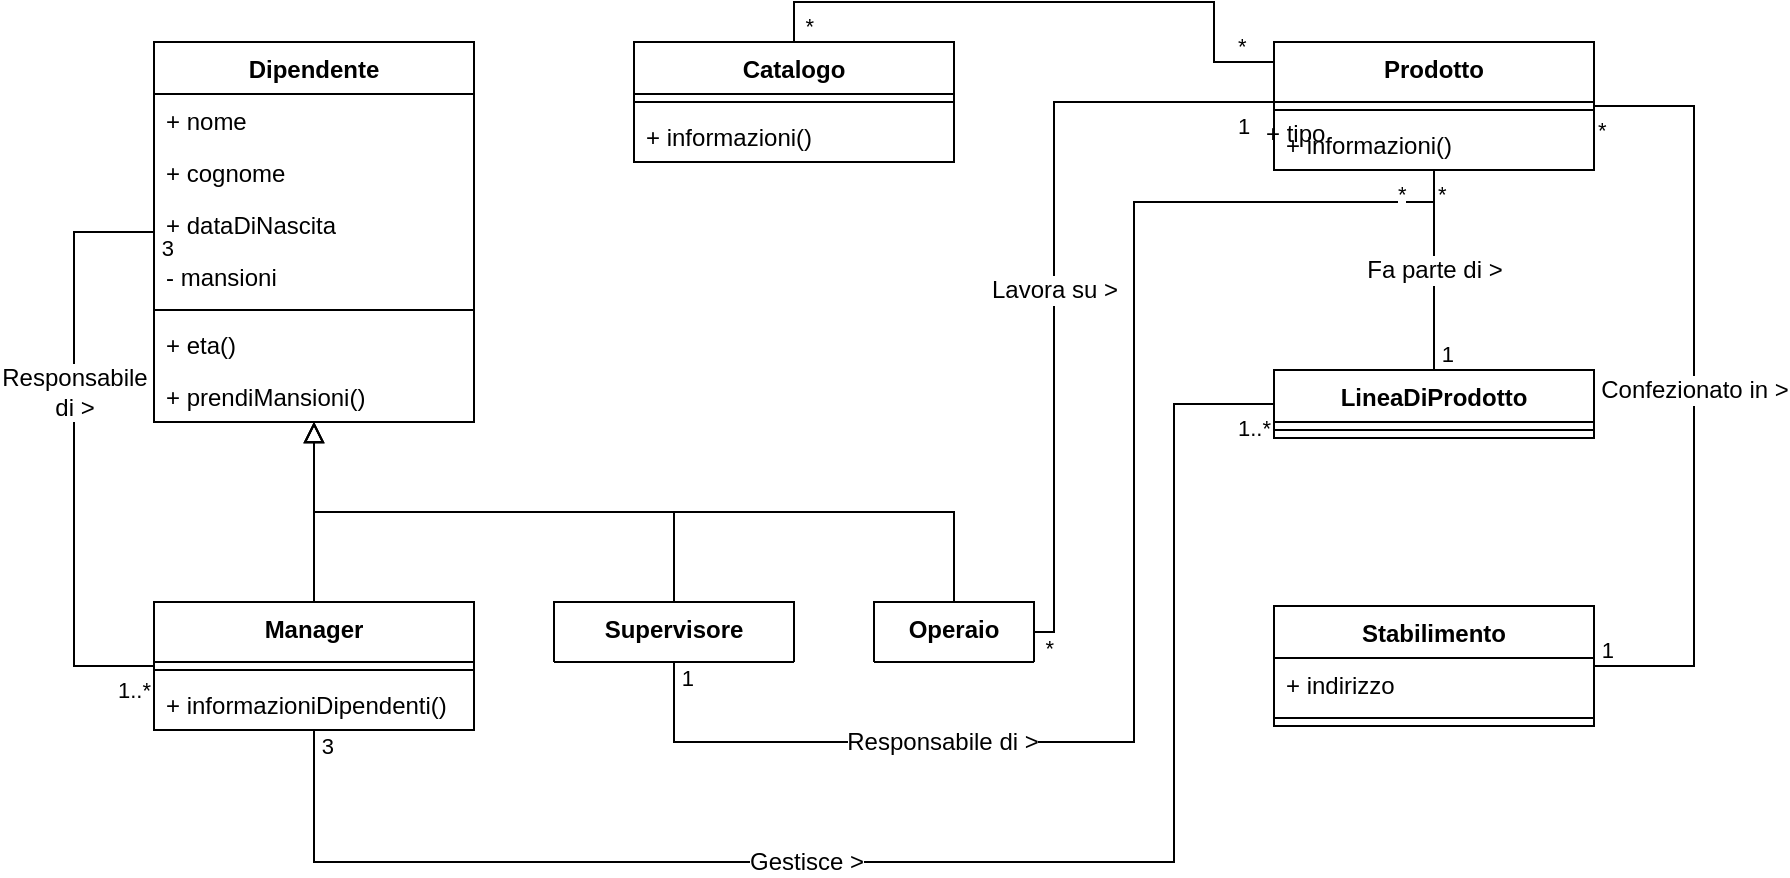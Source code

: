 <mxfile version="26.2.4">
  <diagram id="C5RBs43oDa-KdzZeNtuy" name="Page-1">
    <mxGraphModel dx="1332" dy="393" grid="1" gridSize="10" guides="1" tooltips="1" connect="1" arrows="1" fold="1" page="1" pageScale="1" pageWidth="827" pageHeight="1169" background="none" math="0" shadow="0">
      <root>
        <mxCell id="WIyWlLk6GJQsqaUBKTNV-0" />
        <mxCell id="WIyWlLk6GJQsqaUBKTNV-1" parent="WIyWlLk6GJQsqaUBKTNV-0" />
        <mxCell id="zkfFHV4jXpPFQw0GAbJ--0" value="Dipendente" style="swimlane;fontStyle=1;align=center;verticalAlign=top;childLayout=stackLayout;horizontal=1;startSize=26;horizontalStack=0;resizeParent=1;resizeLast=0;collapsible=1;marginBottom=0;rounded=0;shadow=0;strokeWidth=1;" parent="WIyWlLk6GJQsqaUBKTNV-1" vertex="1">
          <mxGeometry x="40" y="40" width="160" height="190" as="geometry">
            <mxRectangle x="220" y="120" width="160" height="26" as="alternateBounds" />
          </mxGeometry>
        </mxCell>
        <mxCell id="zkfFHV4jXpPFQw0GAbJ--1" value="+ nome" style="text;align=left;verticalAlign=top;spacingLeft=4;spacingRight=4;overflow=hidden;rotatable=0;points=[[0,0.5],[1,0.5]];portConstraint=eastwest;" parent="zkfFHV4jXpPFQw0GAbJ--0" vertex="1">
          <mxGeometry y="26" width="160" height="26" as="geometry" />
        </mxCell>
        <mxCell id="zkfFHV4jXpPFQw0GAbJ--2" value="+ cognome" style="text;align=left;verticalAlign=top;spacingLeft=4;spacingRight=4;overflow=hidden;rotatable=0;points=[[0,0.5],[1,0.5]];portConstraint=eastwest;rounded=0;shadow=0;html=0;" parent="zkfFHV4jXpPFQw0GAbJ--0" vertex="1">
          <mxGeometry y="52" width="160" height="26" as="geometry" />
        </mxCell>
        <mxCell id="4Zd9SWG2XuLJtxgEVuGe-40" value="+ dataDiNascita" style="text;strokeColor=none;fillColor=none;align=left;verticalAlign=top;spacingLeft=4;spacingRight=4;overflow=hidden;rotatable=0;points=[[0,0.5],[1,0.5]];portConstraint=eastwest;whiteSpace=wrap;html=1;" vertex="1" parent="zkfFHV4jXpPFQw0GAbJ--0">
          <mxGeometry y="78" width="160" height="26" as="geometry" />
        </mxCell>
        <mxCell id="4Zd9SWG2XuLJtxgEVuGe-126" value="- mansioni" style="text;strokeColor=none;fillColor=none;align=left;verticalAlign=top;spacingLeft=4;spacingRight=4;overflow=hidden;rotatable=0;points=[[0,0.5],[1,0.5]];portConstraint=eastwest;whiteSpace=wrap;html=1;" vertex="1" parent="zkfFHV4jXpPFQw0GAbJ--0">
          <mxGeometry y="104" width="160" height="26" as="geometry" />
        </mxCell>
        <mxCell id="zkfFHV4jXpPFQw0GAbJ--4" value="" style="line;html=1;strokeWidth=1;align=left;verticalAlign=middle;spacingTop=-1;spacingLeft=3;spacingRight=3;rotatable=0;labelPosition=right;points=[];portConstraint=eastwest;" parent="zkfFHV4jXpPFQw0GAbJ--0" vertex="1">
          <mxGeometry y="130" width="160" height="8" as="geometry" />
        </mxCell>
        <mxCell id="4Zd9SWG2XuLJtxgEVuGe-41" value="+ eta()" style="text;strokeColor=none;fillColor=none;align=left;verticalAlign=top;spacingLeft=4;spacingRight=4;overflow=hidden;rotatable=0;points=[[0,0.5],[1,0.5]];portConstraint=eastwest;whiteSpace=wrap;html=1;" vertex="1" parent="zkfFHV4jXpPFQw0GAbJ--0">
          <mxGeometry y="138" width="160" height="26" as="geometry" />
        </mxCell>
        <mxCell id="4Zd9SWG2XuLJtxgEVuGe-82" value="+ prendiMansioni()" style="text;strokeColor=none;fillColor=none;align=left;verticalAlign=top;spacingLeft=4;spacingRight=4;overflow=hidden;rotatable=0;points=[[0,0.5],[1,0.5]];portConstraint=eastwest;whiteSpace=wrap;html=1;" vertex="1" parent="zkfFHV4jXpPFQw0GAbJ--0">
          <mxGeometry y="164" width="160" height="26" as="geometry" />
        </mxCell>
        <mxCell id="4Zd9SWG2XuLJtxgEVuGe-42" value="Manager" style="swimlane;fontStyle=1;align=center;verticalAlign=top;childLayout=stackLayout;horizontal=1;startSize=30;horizontalStack=0;resizeParent=1;resizeParentMax=0;resizeLast=0;collapsible=1;marginBottom=0;whiteSpace=wrap;html=1;" vertex="1" parent="WIyWlLk6GJQsqaUBKTNV-1">
          <mxGeometry x="40" y="320" width="160" height="64" as="geometry" />
        </mxCell>
        <mxCell id="4Zd9SWG2XuLJtxgEVuGe-44" value="" style="line;strokeWidth=1;fillColor=none;align=left;verticalAlign=middle;spacingTop=-1;spacingLeft=3;spacingRight=3;rotatable=0;labelPosition=right;points=[];portConstraint=eastwest;strokeColor=inherit;" vertex="1" parent="4Zd9SWG2XuLJtxgEVuGe-42">
          <mxGeometry y="30" width="160" height="8" as="geometry" />
        </mxCell>
        <mxCell id="4Zd9SWG2XuLJtxgEVuGe-45" value="+ informazioniDipendenti()" style="text;strokeColor=none;fillColor=none;align=left;verticalAlign=top;spacingLeft=4;spacingRight=4;overflow=hidden;rotatable=0;points=[[0,0.5],[1,0.5]];portConstraint=eastwest;whiteSpace=wrap;html=1;" vertex="1" parent="4Zd9SWG2XuLJtxgEVuGe-42">
          <mxGeometry y="38" width="160" height="26" as="geometry" />
        </mxCell>
        <mxCell id="4Zd9SWG2XuLJtxgEVuGe-63" value="Catalogo" style="swimlane;fontStyle=1;align=center;verticalAlign=top;childLayout=stackLayout;horizontal=1;startSize=26;horizontalStack=0;resizeParent=1;resizeParentMax=0;resizeLast=0;collapsible=1;marginBottom=0;whiteSpace=wrap;html=1;" vertex="1" parent="WIyWlLk6GJQsqaUBKTNV-1">
          <mxGeometry x="280" y="40" width="160" height="60" as="geometry" />
        </mxCell>
        <mxCell id="4Zd9SWG2XuLJtxgEVuGe-65" value="" style="line;strokeWidth=1;fillColor=none;align=left;verticalAlign=middle;spacingTop=-1;spacingLeft=3;spacingRight=3;rotatable=0;labelPosition=right;points=[];portConstraint=eastwest;strokeColor=inherit;" vertex="1" parent="4Zd9SWG2XuLJtxgEVuGe-63">
          <mxGeometry y="26" width="160" height="8" as="geometry" />
        </mxCell>
        <mxCell id="4Zd9SWG2XuLJtxgEVuGe-66" value="+ informazioni()" style="text;strokeColor=none;fillColor=none;align=left;verticalAlign=top;spacingLeft=4;spacingRight=4;overflow=hidden;rotatable=0;points=[[0,0.5],[1,0.5]];portConstraint=eastwest;whiteSpace=wrap;html=1;" vertex="1" parent="4Zd9SWG2XuLJtxgEVuGe-63">
          <mxGeometry y="34" width="160" height="26" as="geometry" />
        </mxCell>
        <mxCell id="4Zd9SWG2XuLJtxgEVuGe-67" value="Supervisore" style="swimlane;fontStyle=1;align=center;verticalAlign=top;childLayout=stackLayout;horizontal=1;startSize=30;horizontalStack=0;resizeParent=1;resizeParentMax=0;resizeLast=0;collapsible=1;marginBottom=0;whiteSpace=wrap;html=1;" vertex="1" collapsed="1" parent="WIyWlLk6GJQsqaUBKTNV-1">
          <mxGeometry x="240" y="320" width="120" height="30" as="geometry">
            <mxRectangle x="200" y="400" width="160" height="38" as="alternateBounds" />
          </mxGeometry>
        </mxCell>
        <mxCell id="4Zd9SWG2XuLJtxgEVuGe-68" value="" style="line;strokeWidth=1;fillColor=none;align=left;verticalAlign=middle;spacingTop=-1;spacingLeft=3;spacingRight=3;rotatable=0;labelPosition=right;points=[];portConstraint=eastwest;strokeColor=inherit;" vertex="1" parent="4Zd9SWG2XuLJtxgEVuGe-67">
          <mxGeometry y="30" width="160" height="8" as="geometry" />
        </mxCell>
        <mxCell id="4Zd9SWG2XuLJtxgEVuGe-70" value="Operaio" style="swimlane;fontStyle=1;align=center;verticalAlign=top;childLayout=stackLayout;horizontal=1;startSize=30;horizontalStack=0;resizeParent=1;resizeParentMax=0;resizeLast=0;collapsible=1;marginBottom=0;whiteSpace=wrap;html=1;" vertex="1" collapsed="1" parent="WIyWlLk6GJQsqaUBKTNV-1">
          <mxGeometry x="400" y="320" width="80" height="30" as="geometry">
            <mxRectangle x="400" y="320" width="160" height="38" as="alternateBounds" />
          </mxGeometry>
        </mxCell>
        <mxCell id="4Zd9SWG2XuLJtxgEVuGe-71" value="" style="line;strokeWidth=1;fillColor=none;align=left;verticalAlign=middle;spacingTop=-1;spacingLeft=3;spacingRight=3;rotatable=0;labelPosition=right;points=[];portConstraint=eastwest;strokeColor=inherit;" vertex="1" parent="4Zd9SWG2XuLJtxgEVuGe-70">
          <mxGeometry y="30" width="160" height="8" as="geometry" />
        </mxCell>
        <mxCell id="4Zd9SWG2XuLJtxgEVuGe-77" value="" style="endArrow=none;html=1;edgeStyle=elbowEdgeStyle;rounded=0;fontSize=12;startSize=8;endSize=8;elbow=vertical;startArrow=block;startFill=0;" edge="1" parent="WIyWlLk6GJQsqaUBKTNV-1" source="zkfFHV4jXpPFQw0GAbJ--0" target="4Zd9SWG2XuLJtxgEVuGe-42">
          <mxGeometry relative="1" as="geometry">
            <mxPoint x="50" y="250" as="sourcePoint" />
            <mxPoint x="210" y="250" as="targetPoint" />
          </mxGeometry>
        </mxCell>
        <mxCell id="4Zd9SWG2XuLJtxgEVuGe-80" value="" style="endArrow=none;html=1;edgeStyle=elbowEdgeStyle;rounded=0;fontSize=12;startSize=8;endSize=8;elbow=vertical;startArrow=block;startFill=0;" edge="1" parent="WIyWlLk6GJQsqaUBKTNV-1" source="zkfFHV4jXpPFQw0GAbJ--0" target="4Zd9SWG2XuLJtxgEVuGe-67">
          <mxGeometry relative="1" as="geometry">
            <mxPoint x="130" y="188" as="sourcePoint" />
            <mxPoint x="130" y="330" as="targetPoint" />
          </mxGeometry>
        </mxCell>
        <mxCell id="4Zd9SWG2XuLJtxgEVuGe-81" value="" style="endArrow=none;html=1;edgeStyle=elbowEdgeStyle;rounded=0;fontSize=12;startSize=8;endSize=8;elbow=vertical;startArrow=block;startFill=0;" edge="1" parent="WIyWlLk6GJQsqaUBKTNV-1" source="zkfFHV4jXpPFQw0GAbJ--0" target="4Zd9SWG2XuLJtxgEVuGe-70">
          <mxGeometry relative="1" as="geometry">
            <mxPoint x="130" y="190" as="sourcePoint" />
            <mxPoint x="290" y="410" as="targetPoint" />
          </mxGeometry>
        </mxCell>
        <mxCell id="4Zd9SWG2XuLJtxgEVuGe-83" value="Prodotto" style="swimlane;fontStyle=1;align=center;verticalAlign=top;childLayout=stackLayout;horizontal=1;startSize=30;horizontalStack=0;resizeParent=1;resizeParentMax=0;resizeLast=0;collapsible=1;marginBottom=0;whiteSpace=wrap;html=1;" vertex="1" parent="WIyWlLk6GJQsqaUBKTNV-1">
          <mxGeometry x="600" y="40" width="160" height="64" as="geometry" />
        </mxCell>
        <mxCell id="4Zd9SWG2XuLJtxgEVuGe-85" value="" style="line;strokeWidth=1;fillColor=none;align=left;verticalAlign=middle;spacingTop=-1;spacingLeft=3;spacingRight=3;rotatable=0;labelPosition=right;points=[];portConstraint=eastwest;strokeColor=inherit;" vertex="1" parent="4Zd9SWG2XuLJtxgEVuGe-83">
          <mxGeometry y="30" width="160" height="8" as="geometry" />
        </mxCell>
        <mxCell id="4Zd9SWG2XuLJtxgEVuGe-86" value="+ informazioni()" style="text;strokeColor=none;fillColor=none;align=left;verticalAlign=top;spacingLeft=4;spacingRight=4;overflow=hidden;rotatable=0;points=[[0,0.5],[1,0.5]];portConstraint=eastwest;whiteSpace=wrap;html=1;" vertex="1" parent="4Zd9SWG2XuLJtxgEVuGe-83">
          <mxGeometry y="38" width="160" height="26" as="geometry" />
        </mxCell>
        <mxCell id="4Zd9SWG2XuLJtxgEVuGe-89" value="Stabilimento" style="swimlane;fontStyle=1;align=center;verticalAlign=top;childLayout=stackLayout;horizontal=1;startSize=26;horizontalStack=0;resizeParent=1;resizeParentMax=0;resizeLast=0;collapsible=1;marginBottom=0;whiteSpace=wrap;html=1;" vertex="1" parent="WIyWlLk6GJQsqaUBKTNV-1">
          <mxGeometry x="600" y="322" width="160" height="60" as="geometry" />
        </mxCell>
        <mxCell id="4Zd9SWG2XuLJtxgEVuGe-90" value="+ indirizzo" style="text;strokeColor=none;fillColor=none;align=left;verticalAlign=top;spacingLeft=4;spacingRight=4;overflow=hidden;rotatable=0;points=[[0,0.5],[1,0.5]];portConstraint=eastwest;whiteSpace=wrap;html=1;" vertex="1" parent="4Zd9SWG2XuLJtxgEVuGe-89">
          <mxGeometry y="26" width="160" height="26" as="geometry" />
        </mxCell>
        <mxCell id="4Zd9SWG2XuLJtxgEVuGe-91" value="" style="line;strokeWidth=1;fillColor=none;align=left;verticalAlign=middle;spacingTop=-1;spacingLeft=3;spacingRight=3;rotatable=0;labelPosition=right;points=[];portConstraint=eastwest;strokeColor=inherit;" vertex="1" parent="4Zd9SWG2XuLJtxgEVuGe-89">
          <mxGeometry y="52" width="160" height="8" as="geometry" />
        </mxCell>
        <mxCell id="4Zd9SWG2XuLJtxgEVuGe-93" value="LineaDiProdotto" style="swimlane;fontStyle=1;align=center;verticalAlign=top;childLayout=stackLayout;horizontal=1;startSize=26;horizontalStack=0;resizeParent=1;resizeParentMax=0;resizeLast=0;collapsible=1;marginBottom=0;whiteSpace=wrap;html=1;" vertex="1" parent="WIyWlLk6GJQsqaUBKTNV-1">
          <mxGeometry x="600" y="204" width="160" height="34" as="geometry" />
        </mxCell>
        <mxCell id="4Zd9SWG2XuLJtxgEVuGe-95" value="" style="line;strokeWidth=1;fillColor=none;align=left;verticalAlign=middle;spacingTop=-1;spacingLeft=3;spacingRight=3;rotatable=0;labelPosition=right;points=[];portConstraint=eastwest;strokeColor=inherit;" vertex="1" parent="4Zd9SWG2XuLJtxgEVuGe-93">
          <mxGeometry y="26" width="160" height="8" as="geometry" />
        </mxCell>
        <mxCell id="4Zd9SWG2XuLJtxgEVuGe-112" value="Fa parte di &amp;gt;" style="endArrow=none;html=1;edgeStyle=orthogonalEdgeStyle;rounded=0;fontSize=12;startSize=8;endSize=8;curved=1;" edge="1" parent="WIyWlLk6GJQsqaUBKTNV-1" source="4Zd9SWG2XuLJtxgEVuGe-83" target="4Zd9SWG2XuLJtxgEVuGe-93">
          <mxGeometry x="0.004" relative="1" as="geometry">
            <mxPoint x="330" y="170" as="sourcePoint" />
            <mxPoint x="490" y="170" as="targetPoint" />
            <mxPoint as="offset" />
          </mxGeometry>
        </mxCell>
        <mxCell id="4Zd9SWG2XuLJtxgEVuGe-113" value="*" style="edgeLabel;resizable=0;html=1;align=left;verticalAlign=bottom;" connectable="0" vertex="1" parent="4Zd9SWG2XuLJtxgEVuGe-112">
          <mxGeometry x="-1" relative="1" as="geometry">
            <mxPoint y="20" as="offset" />
          </mxGeometry>
        </mxCell>
        <mxCell id="4Zd9SWG2XuLJtxgEVuGe-114" value="1" style="edgeLabel;resizable=0;html=1;align=right;verticalAlign=bottom;" connectable="0" vertex="1" parent="4Zd9SWG2XuLJtxgEVuGe-112">
          <mxGeometry x="1" relative="1" as="geometry">
            <mxPoint x="10" as="offset" />
          </mxGeometry>
        </mxCell>
        <mxCell id="4Zd9SWG2XuLJtxgEVuGe-127" value="Gestisce &amp;gt;" style="endArrow=none;html=1;edgeStyle=orthogonalEdgeStyle;rounded=0;fontSize=12;startSize=8;endSize=8;" edge="1" parent="WIyWlLk6GJQsqaUBKTNV-1" source="4Zd9SWG2XuLJtxgEVuGe-93" target="4Zd9SWG2XuLJtxgEVuGe-42">
          <mxGeometry x="0.195" relative="1" as="geometry">
            <mxPoint x="500" y="270" as="sourcePoint" />
            <mxPoint x="500" y="344" as="targetPoint" />
            <Array as="points">
              <mxPoint x="550" y="221" />
              <mxPoint x="550" y="450" />
              <mxPoint x="120" y="450" />
            </Array>
            <mxPoint as="offset" />
          </mxGeometry>
        </mxCell>
        <mxCell id="4Zd9SWG2XuLJtxgEVuGe-128" value="1..*" style="edgeLabel;resizable=0;html=1;align=left;verticalAlign=bottom;" connectable="0" vertex="1" parent="4Zd9SWG2XuLJtxgEVuGe-127">
          <mxGeometry x="-1" relative="1" as="geometry">
            <mxPoint x="-20" y="20" as="offset" />
          </mxGeometry>
        </mxCell>
        <mxCell id="4Zd9SWG2XuLJtxgEVuGe-129" value="3" style="edgeLabel;resizable=0;html=1;align=right;verticalAlign=bottom;" connectable="0" vertex="1" parent="4Zd9SWG2XuLJtxgEVuGe-127">
          <mxGeometry x="1" relative="1" as="geometry">
            <mxPoint x="10" y="16" as="offset" />
          </mxGeometry>
        </mxCell>
        <mxCell id="4Zd9SWG2XuLJtxgEVuGe-130" value="Lavora su &amp;gt;" style="endArrow=none;html=1;edgeStyle=orthogonalEdgeStyle;rounded=0;fontSize=12;startSize=8;endSize=8;" edge="1" parent="WIyWlLk6GJQsqaUBKTNV-1" source="4Zd9SWG2XuLJtxgEVuGe-83" target="4Zd9SWG2XuLJtxgEVuGe-70">
          <mxGeometry x="0.06" relative="1" as="geometry">
            <mxPoint x="470" y="220" as="sourcePoint" />
            <mxPoint x="410" y="520" as="targetPoint" />
            <Array as="points">
              <mxPoint x="490" y="70" />
              <mxPoint x="490" y="335" />
            </Array>
            <mxPoint as="offset" />
          </mxGeometry>
        </mxCell>
        <mxCell id="4Zd9SWG2XuLJtxgEVuGe-131" value="1" style="edgeLabel;resizable=0;html=1;align=left;verticalAlign=bottom;" connectable="0" vertex="1" parent="4Zd9SWG2XuLJtxgEVuGe-130">
          <mxGeometry x="-1" relative="1" as="geometry">
            <mxPoint x="-20" y="20" as="offset" />
          </mxGeometry>
        </mxCell>
        <mxCell id="4Zd9SWG2XuLJtxgEVuGe-132" value="*" style="edgeLabel;resizable=0;html=1;align=right;verticalAlign=bottom;" connectable="0" vertex="1" parent="4Zd9SWG2XuLJtxgEVuGe-130">
          <mxGeometry x="1" relative="1" as="geometry">
            <mxPoint x="10" y="16" as="offset" />
          </mxGeometry>
        </mxCell>
        <mxCell id="4Zd9SWG2XuLJtxgEVuGe-133" value="Confezionato in &amp;gt;" style="endArrow=none;html=1;edgeStyle=elbowEdgeStyle;rounded=0;fontSize=12;startSize=8;endSize=8;" edge="1" parent="WIyWlLk6GJQsqaUBKTNV-1" source="4Zd9SWG2XuLJtxgEVuGe-83" target="4Zd9SWG2XuLJtxgEVuGe-89">
          <mxGeometry x="0.009" relative="1" as="geometry">
            <mxPoint x="690" y="140" as="sourcePoint" />
            <mxPoint x="690" y="214" as="targetPoint" />
            <Array as="points">
              <mxPoint x="810" y="220" />
            </Array>
            <mxPoint as="offset" />
          </mxGeometry>
        </mxCell>
        <mxCell id="4Zd9SWG2XuLJtxgEVuGe-134" value="*" style="edgeLabel;resizable=0;html=1;align=left;verticalAlign=bottom;" connectable="0" vertex="1" parent="4Zd9SWG2XuLJtxgEVuGe-133">
          <mxGeometry x="-1" relative="1" as="geometry">
            <mxPoint y="20" as="offset" />
          </mxGeometry>
        </mxCell>
        <mxCell id="4Zd9SWG2XuLJtxgEVuGe-135" value="1" style="edgeLabel;resizable=0;html=1;align=right;verticalAlign=bottom;" connectable="0" vertex="1" parent="4Zd9SWG2XuLJtxgEVuGe-133">
          <mxGeometry x="1" relative="1" as="geometry">
            <mxPoint x="10" as="offset" />
          </mxGeometry>
        </mxCell>
        <mxCell id="4Zd9SWG2XuLJtxgEVuGe-137" value="Responsabile&lt;div&gt;di &amp;gt;&lt;/div&gt;" style="endArrow=none;html=1;edgeStyle=orthogonalEdgeStyle;rounded=0;fontSize=12;startSize=8;endSize=8;" edge="1" parent="WIyWlLk6GJQsqaUBKTNV-1" source="4Zd9SWG2XuLJtxgEVuGe-42" target="zkfFHV4jXpPFQw0GAbJ--0">
          <mxGeometry x="0.193" relative="1" as="geometry">
            <mxPoint x="570" y="231" as="sourcePoint" />
            <mxPoint x="130" y="394" as="targetPoint" />
            <Array as="points">
              <mxPoint y="352" />
              <mxPoint y="135" />
            </Array>
            <mxPoint as="offset" />
          </mxGeometry>
        </mxCell>
        <mxCell id="4Zd9SWG2XuLJtxgEVuGe-138" value="1..*" style="edgeLabel;resizable=0;html=1;align=left;verticalAlign=bottom;" connectable="0" vertex="1" parent="4Zd9SWG2XuLJtxgEVuGe-137">
          <mxGeometry x="-1" relative="1" as="geometry">
            <mxPoint x="-20" y="20" as="offset" />
          </mxGeometry>
        </mxCell>
        <mxCell id="4Zd9SWG2XuLJtxgEVuGe-139" value="3" style="edgeLabel;resizable=0;html=1;align=right;verticalAlign=bottom;" connectable="0" vertex="1" parent="4Zd9SWG2XuLJtxgEVuGe-137">
          <mxGeometry x="1" relative="1" as="geometry">
            <mxPoint x="10" y="16" as="offset" />
          </mxGeometry>
        </mxCell>
        <mxCell id="4Zd9SWG2XuLJtxgEVuGe-140" value="Responsabile di &amp;gt;" style="endArrow=none;html=1;edgeStyle=orthogonalEdgeStyle;rounded=0;fontSize=12;startSize=8;endSize=8;" edge="1" parent="WIyWlLk6GJQsqaUBKTNV-1" source="4Zd9SWG2XuLJtxgEVuGe-83" target="4Zd9SWG2XuLJtxgEVuGe-67">
          <mxGeometry x="0.508" relative="1" as="geometry">
            <mxPoint x="570" y="95" as="sourcePoint" />
            <mxPoint x="490" y="345" as="targetPoint" />
            <Array as="points">
              <mxPoint x="530" y="120" />
              <mxPoint x="530" y="390" />
              <mxPoint x="300" y="390" />
            </Array>
            <mxPoint as="offset" />
          </mxGeometry>
        </mxCell>
        <mxCell id="4Zd9SWG2XuLJtxgEVuGe-141" value="*" style="edgeLabel;resizable=0;html=1;align=left;verticalAlign=bottom;" connectable="0" vertex="1" parent="4Zd9SWG2XuLJtxgEVuGe-140">
          <mxGeometry x="-1" relative="1" as="geometry">
            <mxPoint x="-20" y="20" as="offset" />
          </mxGeometry>
        </mxCell>
        <mxCell id="4Zd9SWG2XuLJtxgEVuGe-142" value="1" style="edgeLabel;resizable=0;html=1;align=right;verticalAlign=bottom;" connectable="0" vertex="1" parent="4Zd9SWG2XuLJtxgEVuGe-140">
          <mxGeometry x="1" relative="1" as="geometry">
            <mxPoint x="10" y="16" as="offset" />
          </mxGeometry>
        </mxCell>
        <mxCell id="4Zd9SWG2XuLJtxgEVuGe-144" value="" style="endArrow=none;html=1;edgeStyle=orthogonalEdgeStyle;rounded=0;fontSize=12;startSize=8;endSize=8;" edge="1" parent="WIyWlLk6GJQsqaUBKTNV-1" source="4Zd9SWG2XuLJtxgEVuGe-83" target="4Zd9SWG2XuLJtxgEVuGe-63">
          <mxGeometry x="0.059" relative="1" as="geometry">
            <mxPoint x="610" y="80" as="sourcePoint" />
            <mxPoint x="490" y="345" as="targetPoint" />
            <Array as="points">
              <mxPoint x="570" y="50" />
              <mxPoint x="570" y="20" />
              <mxPoint x="360" y="20" />
            </Array>
            <mxPoint as="offset" />
          </mxGeometry>
        </mxCell>
        <mxCell id="4Zd9SWG2XuLJtxgEVuGe-145" value="*" style="edgeLabel;resizable=0;html=1;align=left;verticalAlign=bottom;" connectable="0" vertex="1" parent="4Zd9SWG2XuLJtxgEVuGe-144">
          <mxGeometry x="-1" relative="1" as="geometry">
            <mxPoint x="-20" as="offset" />
          </mxGeometry>
        </mxCell>
        <mxCell id="4Zd9SWG2XuLJtxgEVuGe-146" value="*" style="edgeLabel;resizable=0;html=1;align=right;verticalAlign=bottom;" connectable="0" vertex="1" parent="4Zd9SWG2XuLJtxgEVuGe-144">
          <mxGeometry x="1" relative="1" as="geometry">
            <mxPoint x="10" as="offset" />
          </mxGeometry>
        </mxCell>
        <mxCell id="4Zd9SWG2XuLJtxgEVuGe-84" value="+ tipo" style="text;strokeColor=none;fillColor=none;align=left;verticalAlign=top;spacingLeft=4;spacingRight=4;overflow=hidden;rotatable=0;points=[[0,0.5],[1,0.5]];portConstraint=eastwest;whiteSpace=wrap;html=1;" vertex="1" parent="WIyWlLk6GJQsqaUBKTNV-1">
          <mxGeometry x="590" y="72" width="160" height="26" as="geometry" />
        </mxCell>
      </root>
    </mxGraphModel>
  </diagram>
</mxfile>
